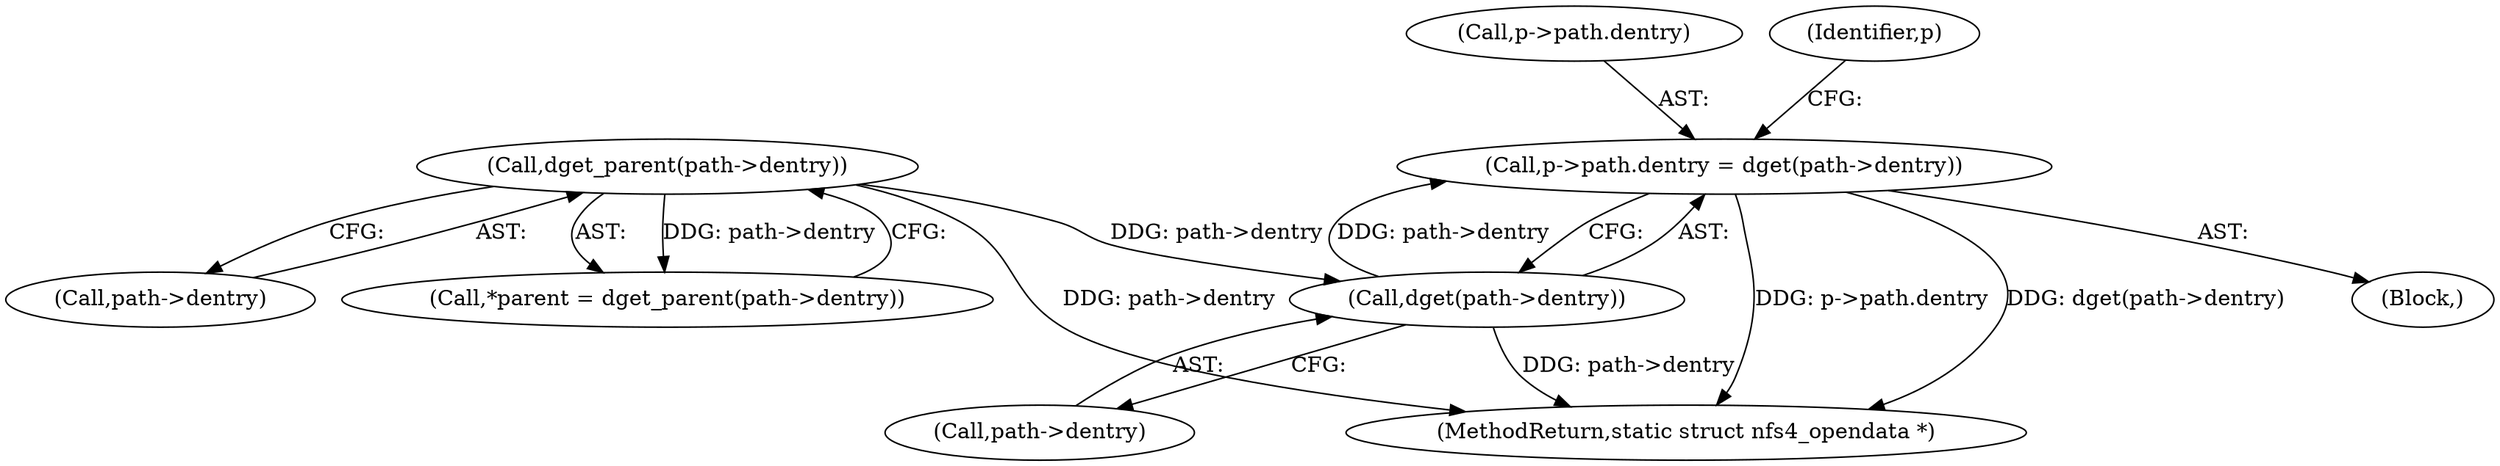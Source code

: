 digraph "0_linux_dc0b027dfadfcb8a5504f7d8052754bf8d501ab9_17@pointer" {
"1000167" [label="(Call,p->path.dentry = dget(path->dentry))"];
"1000173" [label="(Call,dget(path->dentry))"];
"1000109" [label="(Call,dget_parent(path->dentry))"];
"1000110" [label="(Call,path->dentry)"];
"1000105" [label="(Block,)"];
"1000173" [label="(Call,dget(path->dentry))"];
"1000378" [label="(MethodReturn,static struct nfs4_opendata *)"];
"1000107" [label="(Call,*parent = dget_parent(path->dentry))"];
"1000168" [label="(Call,p->path.dentry)"];
"1000174" [label="(Call,path->dentry)"];
"1000167" [label="(Call,p->path.dentry = dget(path->dentry))"];
"1000179" [label="(Identifier,p)"];
"1000109" [label="(Call,dget_parent(path->dentry))"];
"1000167" -> "1000105"  [label="AST: "];
"1000167" -> "1000173"  [label="CFG: "];
"1000168" -> "1000167"  [label="AST: "];
"1000173" -> "1000167"  [label="AST: "];
"1000179" -> "1000167"  [label="CFG: "];
"1000167" -> "1000378"  [label="DDG: p->path.dentry"];
"1000167" -> "1000378"  [label="DDG: dget(path->dentry)"];
"1000173" -> "1000167"  [label="DDG: path->dentry"];
"1000173" -> "1000174"  [label="CFG: "];
"1000174" -> "1000173"  [label="AST: "];
"1000173" -> "1000378"  [label="DDG: path->dentry"];
"1000109" -> "1000173"  [label="DDG: path->dentry"];
"1000109" -> "1000107"  [label="AST: "];
"1000109" -> "1000110"  [label="CFG: "];
"1000110" -> "1000109"  [label="AST: "];
"1000107" -> "1000109"  [label="CFG: "];
"1000109" -> "1000378"  [label="DDG: path->dentry"];
"1000109" -> "1000107"  [label="DDG: path->dentry"];
}

